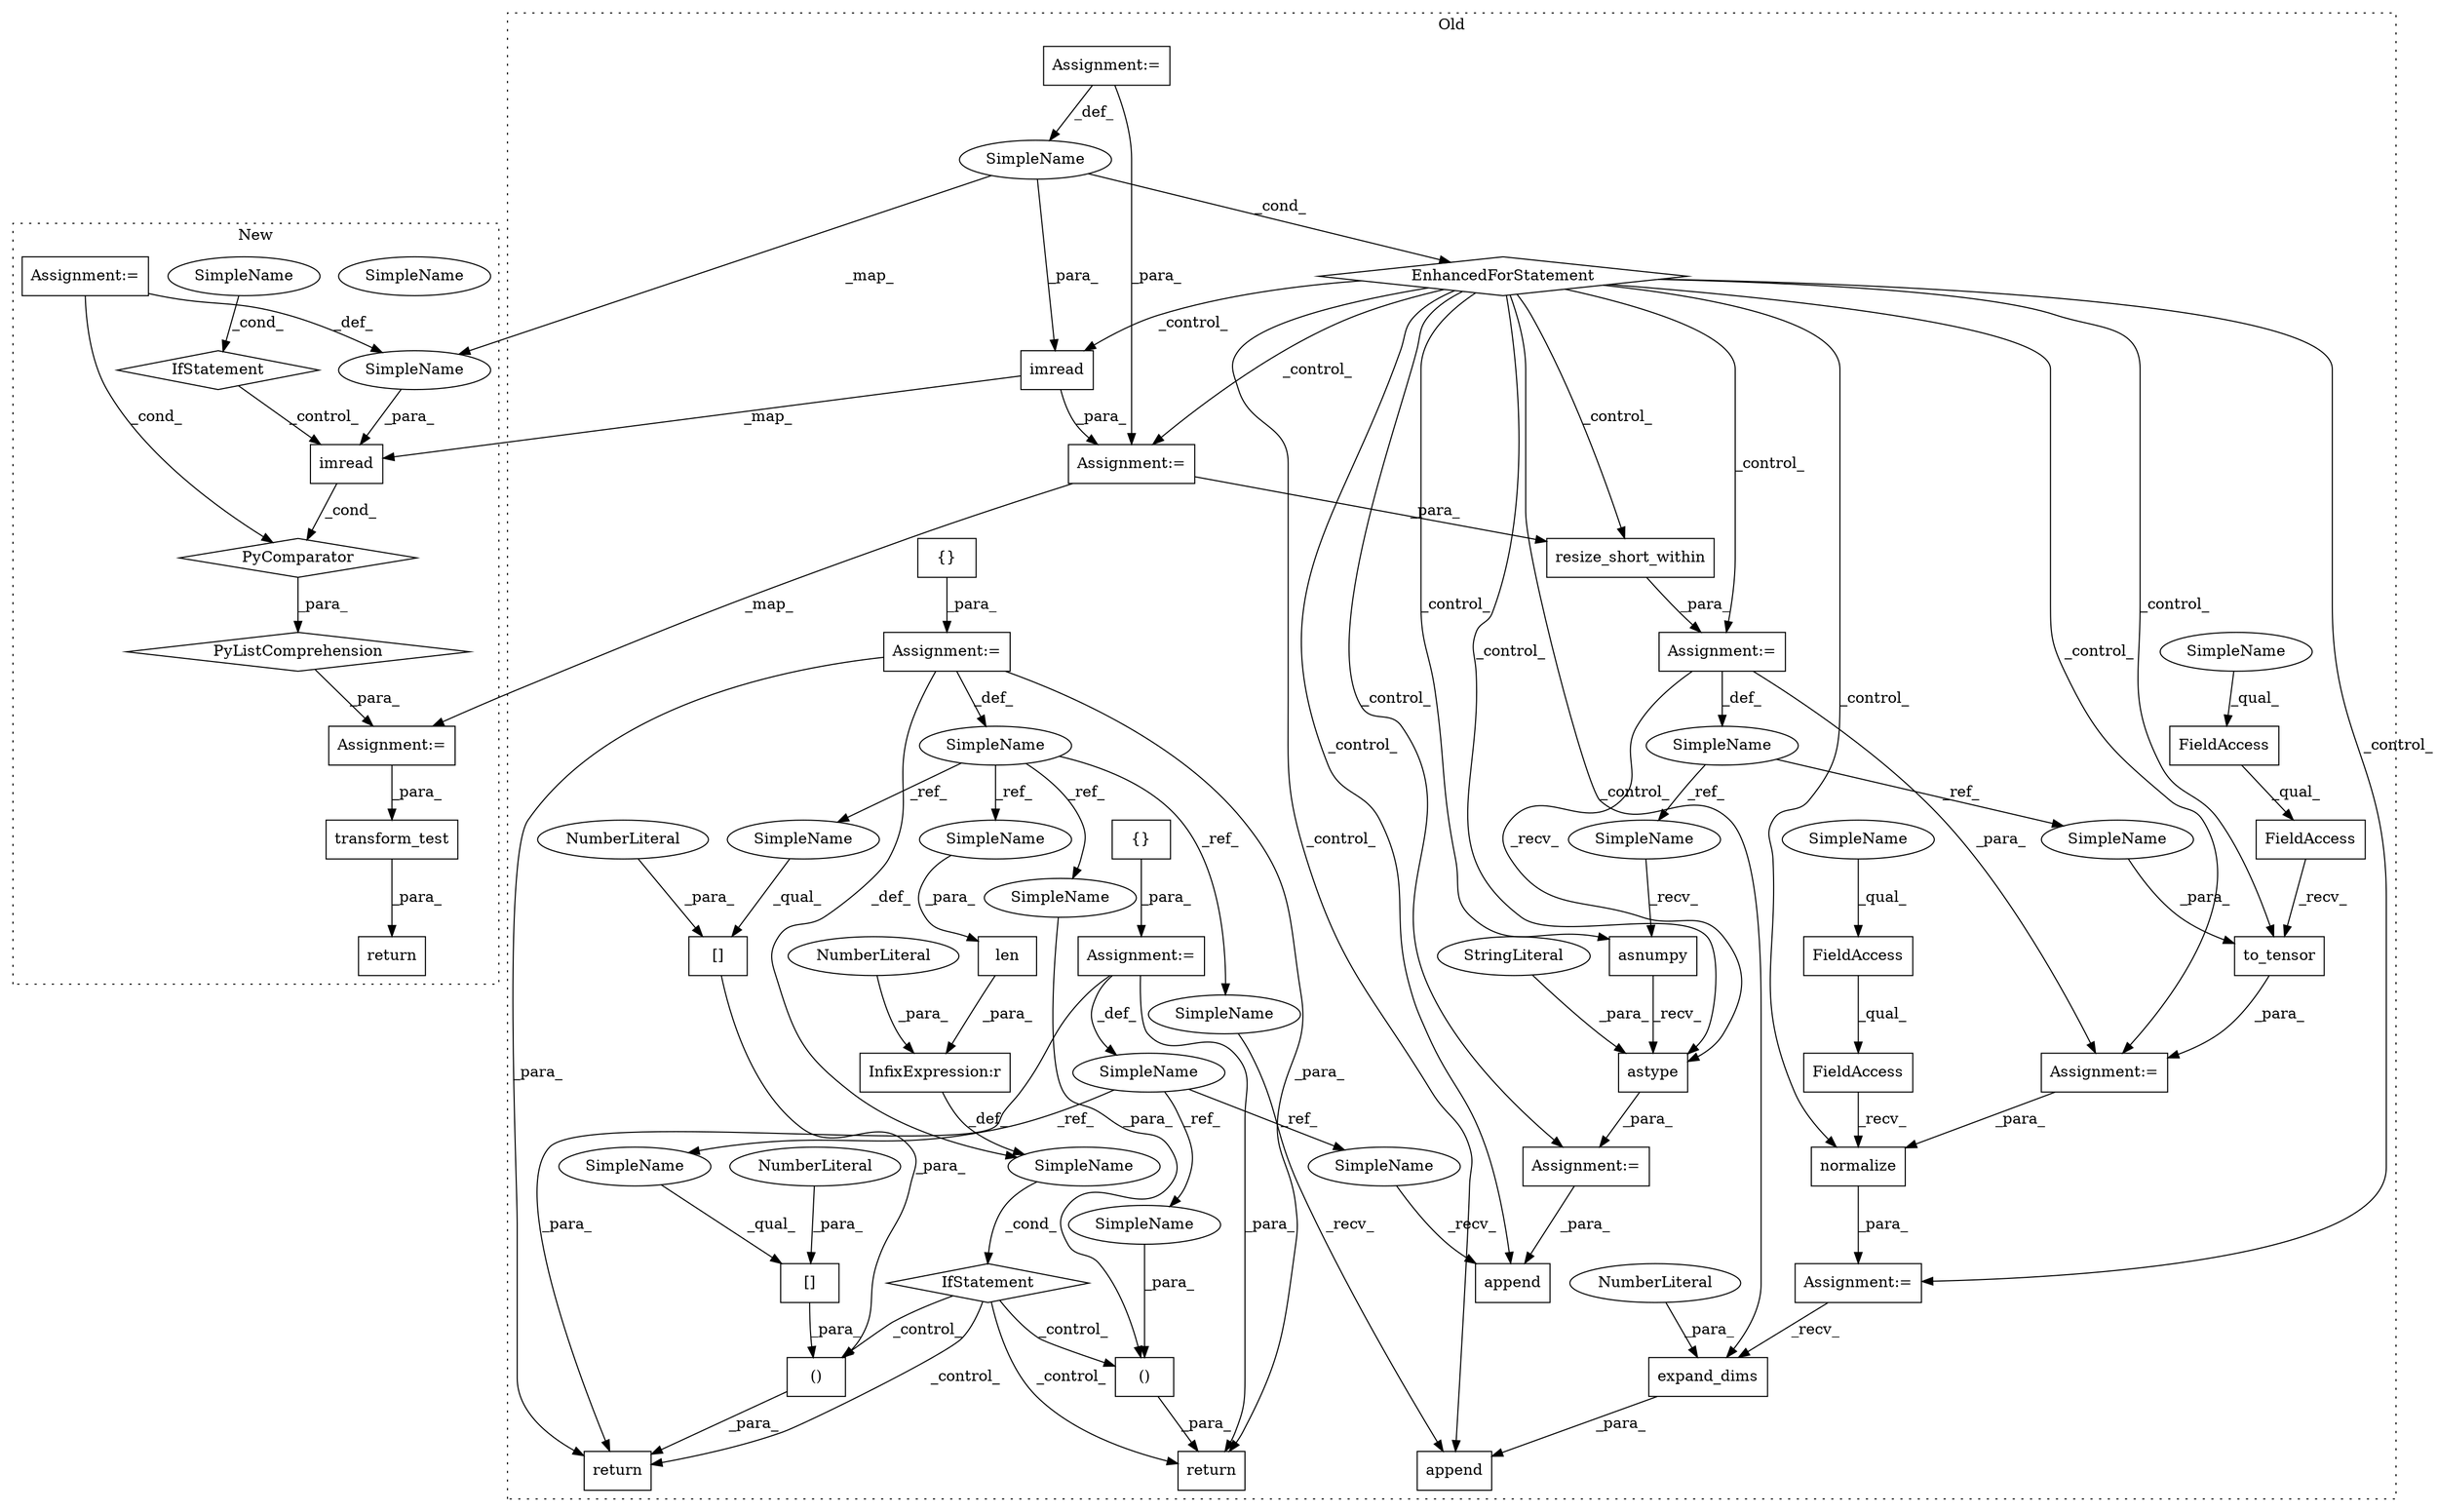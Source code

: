 digraph G {
subgraph cluster0 {
1 [label="asnumpy" a="32" s="829" l="9" shape="box"];
3 [label="Assignment:=" a="7" s="762" l="1" shape="box"];
4 [label="SimpleName" a="42" s="759" l="3" shape="ellipse"];
5 [label="to_tensor" a="32" s="881,894" l="10,1" shape="box"];
6 [label="expand_dims" a="32" s="972,985" l="12,1" shape="box"];
7 [label="NumberLiteral" a="34" s="984" l="1" shape="ellipse"];
8 [label="EnhancedForStatement" a="70" s="646,716" l="53,2" shape="diamond"];
9 [label="resize_short_within" a="32" s="769,807" l="20,1" shape="box"];
12 [label="imread" a="32" s="742,750" l="7,1" shape="box"];
14 [label="FieldAccess" a="22" s="866" l="14" shape="box"];
15 [label="FieldAccess" a="22" s="866" l="8" shape="box"];
16 [label="FieldAccess" a="22" s="907" l="8" shape="box"];
17 [label="FieldAccess" a="22" s="907" l="14" shape="box"];
18 [label="normalize" a="32" s="922,944" l="10,1" shape="box"];
19 [label="SimpleName" a="42" s="703" l="1" shape="ellipse"];
22 [label="Assignment:=" a="7" s="824" l="1" shape="box"];
23 [label="Assignment:=" a="7" s="865" l="1" shape="box"];
24 [label="Assignment:=" a="7" s="906" l="1" shape="box"];
25 [label="Assignment:=" a="7" s="646,716" l="53,2" shape="box"];
26 [label="astype" a="32" s="839,853" l="7,1" shape="box"];
27 [label="StringLiteral" a="45" s="846" l="7" shape="ellipse"];
30 [label="append" a="32" s="1001,1016" l="7,1" shape="box"];
31 [label="{}" a="4" s="638" l="2" shape="box"];
32 [label="()" a="106" s="1074" l="31" shape="box"];
33 [label="[]" a="2" s="1097,1104" l="6,1" shape="box"];
34 [label="()" a="106" s="1130" l="25" shape="box"];
35 [label="[]" a="2" s="1074,1083" l="8,1" shape="box"];
36 [label="InfixExpression:r" a="27" s="1045" l="4" shape="box"];
37 [label="NumberLiteral" a="34" s="1049" l="1" shape="ellipse"];
38 [label="{}" a="4" s="615" l="2" shape="box"];
39 [label="NumberLiteral" a="34" s="1082" l="1" shape="ellipse"];
40 [label="NumberLiteral" a="34" s="1103" l="1" shape="ellipse"];
41 [label="len" a="32" s="1033,1044" l="4,1" shape="box"];
42 [label="IfStatement" a="25" s="1029,1050" l="4,2" shape="diamond"];
43 [label="SimpleName" a="42" s="623" l="5" shape="ellipse"];
44 [label="SimpleName" a="42" s="598" l="7" shape="ellipse"];
45 [label="SimpleName" a="42" s="" l="" shape="ellipse"];
46 [label="Assignment:=" a="7" s="605" l="1" shape="box"];
47 [label="Assignment:=" a="7" s="628" l="1" shape="box"];
49 [label="return" a="41" s="1060" l="14" shape="box"];
50 [label="append" a="32" s="961,986" l="7,1" shape="box"];
51 [label="return" a="41" s="1118" l="12" shape="box"];
52 [label="Assignment:=" a="7" s="729" l="1" shape="box"];
55 [label="SimpleName" a="42" s="866" l="5" shape="ellipse"];
56 [label="SimpleName" a="42" s="907" l="5" shape="ellipse"];
57 [label="SimpleName" a="42" s="1130" l="7" shape="ellipse"];
58 [label="SimpleName" a="42" s="1074" l="7" shape="ellipse"];
59 [label="SimpleName" a="42" s="953" l="7" shape="ellipse"];
60 [label="SimpleName" a="42" s="1037" l="7" shape="ellipse"];
61 [label="SimpleName" a="42" s="1097" l="5" shape="ellipse"];
62 [label="SimpleName" a="42" s="995" l="5" shape="ellipse"];
63 [label="SimpleName" a="42" s="1150" l="5" shape="ellipse"];
64 [label="SimpleName" a="42" s="891" l="3" shape="ellipse"];
65 [label="SimpleName" a="42" s="825" l="3" shape="ellipse"];
label = "Old";
style="dotted";
}
subgraph cluster1 {
2 [label="IfStatement" a="25" s="1610" l="25" shape="diamond"];
10 [label="SimpleName" a="42" s="1630" l="5" shape="ellipse"];
11 [label="imread" a="32" s="1543,1551" l="7,1" shape="box"];
13 [label="PyComparator" a="113" s="1610" l="25" shape="diamond"];
20 [label="SimpleName" a="42" s="1613" l="1" shape="ellipse"];
21 [label="Assignment:=" a="7" s="1610" l="25" shape="box"];
28 [label="PyListComprehension" a="109" s="1531" l="112" shape="diamond"];
29 [label="transform_test" a="32" s="1650,1693" l="15,1" shape="box"];
48 [label="return" a="41" s="1643" l="7" shape="box"];
53 [label="Assignment:=" a="7" s="1519" l="12" shape="box"];
54 [label="SimpleName" a="42" s="1630" l="5" shape="ellipse"];
label = "New";
style="dotted";
}
1 -> 26 [label="_recv_"];
2 -> 11 [label="_control_"];
3 -> 23 [label="_para_"];
3 -> 26 [label="_recv_"];
3 -> 4 [label="_def_"];
4 -> 64 [label="_ref_"];
4 -> 65 [label="_ref_"];
5 -> 23 [label="_para_"];
6 -> 50 [label="_para_"];
7 -> 6 [label="_para_"];
8 -> 18 [label="_control_"];
8 -> 12 [label="_control_"];
8 -> 1 [label="_control_"];
8 -> 22 [label="_control_"];
8 -> 52 [label="_control_"];
8 -> 30 [label="_control_"];
8 -> 26 [label="_control_"];
8 -> 24 [label="_control_"];
8 -> 6 [label="_control_"];
8 -> 5 [label="_control_"];
8 -> 9 [label="_control_"];
8 -> 50 [label="_control_"];
8 -> 3 [label="_control_"];
8 -> 23 [label="_control_"];
9 -> 3 [label="_para_"];
11 -> 13 [label="_cond_"];
12 -> 52 [label="_para_"];
12 -> 11 [label="_map_"];
13 -> 28 [label="_para_"];
14 -> 5 [label="_recv_"];
15 -> 14 [label="_qual_"];
16 -> 17 [label="_qual_"];
17 -> 18 [label="_recv_"];
18 -> 24 [label="_para_"];
19 -> 20 [label="_map_"];
19 -> 12 [label="_para_"];
19 -> 8 [label="_cond_"];
20 -> 11 [label="_para_"];
21 -> 20 [label="_def_"];
21 -> 13 [label="_cond_"];
22 -> 30 [label="_para_"];
23 -> 18 [label="_para_"];
24 -> 6 [label="_recv_"];
25 -> 19 [label="_def_"];
25 -> 52 [label="_para_"];
26 -> 22 [label="_para_"];
27 -> 26 [label="_para_"];
28 -> 53 [label="_para_"];
29 -> 48 [label="_para_"];
31 -> 47 [label="_para_"];
32 -> 49 [label="_para_"];
33 -> 32 [label="_para_"];
34 -> 51 [label="_para_"];
35 -> 32 [label="_para_"];
36 -> 45 [label="_def_"];
37 -> 36 [label="_para_"];
38 -> 46 [label="_para_"];
39 -> 35 [label="_para_"];
40 -> 33 [label="_para_"];
41 -> 36 [label="_para_"];
42 -> 51 [label="_control_"];
42 -> 34 [label="_control_"];
42 -> 49 [label="_control_"];
42 -> 32 [label="_control_"];
43 -> 61 [label="_ref_"];
43 -> 62 [label="_ref_"];
43 -> 63 [label="_ref_"];
44 -> 57 [label="_ref_"];
44 -> 58 [label="_ref_"];
44 -> 59 [label="_ref_"];
44 -> 60 [label="_ref_"];
45 -> 42 [label="_cond_"];
46 -> 45 [label="_def_"];
46 -> 49 [label="_para_"];
46 -> 44 [label="_def_"];
46 -> 51 [label="_para_"];
47 -> 43 [label="_def_"];
47 -> 49 [label="_para_"];
47 -> 51 [label="_para_"];
52 -> 9 [label="_para_"];
52 -> 53 [label="_map_"];
53 -> 29 [label="_para_"];
54 -> 2 [label="_cond_"];
55 -> 15 [label="_qual_"];
56 -> 16 [label="_qual_"];
57 -> 34 [label="_para_"];
58 -> 35 [label="_qual_"];
59 -> 50 [label="_recv_"];
60 -> 41 [label="_para_"];
61 -> 33 [label="_qual_"];
62 -> 30 [label="_recv_"];
63 -> 34 [label="_para_"];
64 -> 5 [label="_para_"];
65 -> 1 [label="_recv_"];
}